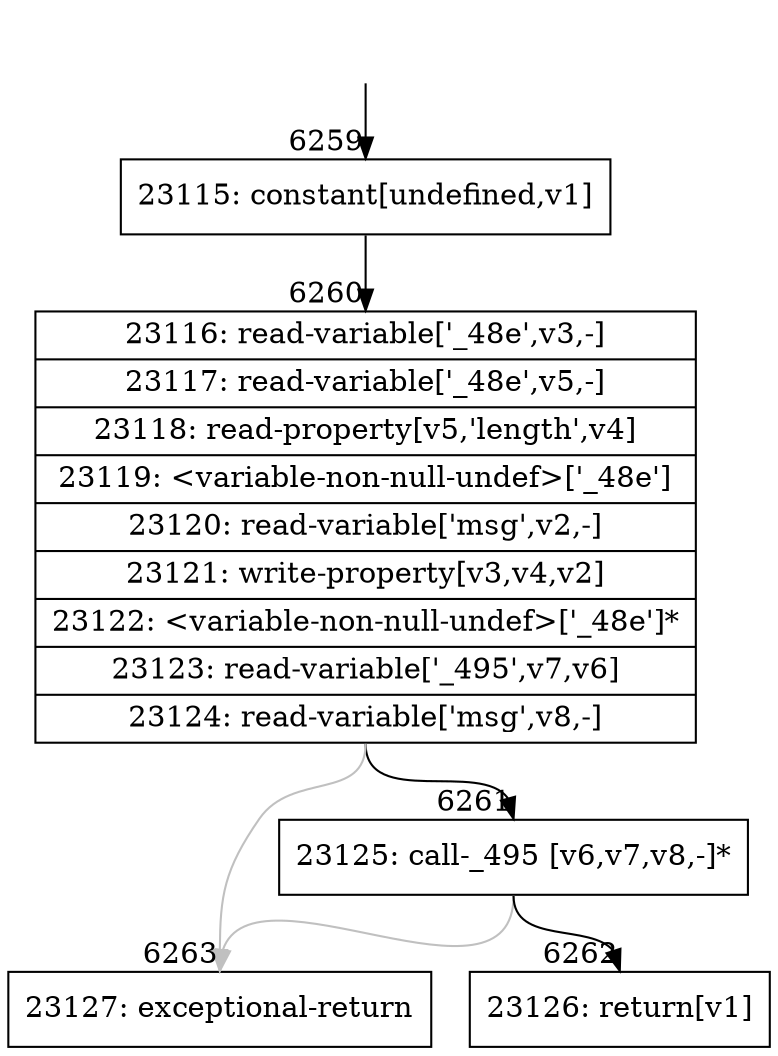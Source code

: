 digraph {
rankdir="TD"
BB_entry420[shape=none,label=""];
BB_entry420 -> BB6259 [tailport=s, headport=n, headlabel="    6259"]
BB6259 [shape=record label="{23115: constant[undefined,v1]}" ] 
BB6259 -> BB6260 [tailport=s, headport=n, headlabel="      6260"]
BB6260 [shape=record label="{23116: read-variable['_48e',v3,-]|23117: read-variable['_48e',v5,-]|23118: read-property[v5,'length',v4]|23119: \<variable-non-null-undef\>['_48e']|23120: read-variable['msg',v2,-]|23121: write-property[v3,v4,v2]|23122: \<variable-non-null-undef\>['_48e']*|23123: read-variable['_495',v7,v6]|23124: read-variable['msg',v8,-]}" ] 
BB6260 -> BB6261 [tailport=s, headport=n, headlabel="      6261"]
BB6260 -> BB6263 [tailport=s, headport=n, color=gray, headlabel="      6263"]
BB6261 [shape=record label="{23125: call-_495 [v6,v7,v8,-]*}" ] 
BB6261 -> BB6262 [tailport=s, headport=n, headlabel="      6262"]
BB6261 -> BB6263 [tailport=s, headport=n, color=gray]
BB6262 [shape=record label="{23126: return[v1]}" ] 
BB6263 [shape=record label="{23127: exceptional-return}" ] 
//#$~ 4450
}
